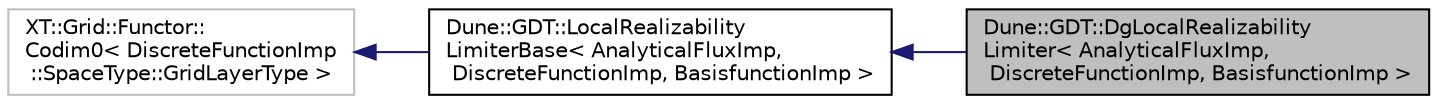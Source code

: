 digraph "Dune::GDT::DgLocalRealizabilityLimiter&lt; AnalyticalFluxImp, DiscreteFunctionImp, BasisfunctionImp &gt;"
{
  edge [fontname="Helvetica",fontsize="10",labelfontname="Helvetica",labelfontsize="10"];
  node [fontname="Helvetica",fontsize="10",shape=record];
  rankdir="LR";
  Node0 [label="Dune::GDT::DgLocalRealizability\lLimiter\< AnalyticalFluxImp,\l DiscreteFunctionImp, BasisfunctionImp \>",height=0.2,width=0.4,color="black", fillcolor="grey75", style="filled", fontcolor="black"];
  Node1 -> Node0 [dir="back",color="midnightblue",fontsize="10",style="solid",fontname="Helvetica"];
  Node1 [label="Dune::GDT::LocalRealizability\lLimiterBase\< AnalyticalFluxImp,\l DiscreteFunctionImp, BasisfunctionImp \>",height=0.2,width=0.4,color="black", fillcolor="white", style="filled",URL="$a01920.html"];
  Node2 -> Node1 [dir="back",color="midnightblue",fontsize="10",style="solid",fontname="Helvetica"];
  Node2 [label="XT::Grid::Functor::\lCodim0\< DiscreteFunctionImp\l::SpaceType::GridLayerType \>",height=0.2,width=0.4,color="grey75", fillcolor="white", style="filled"];
}
